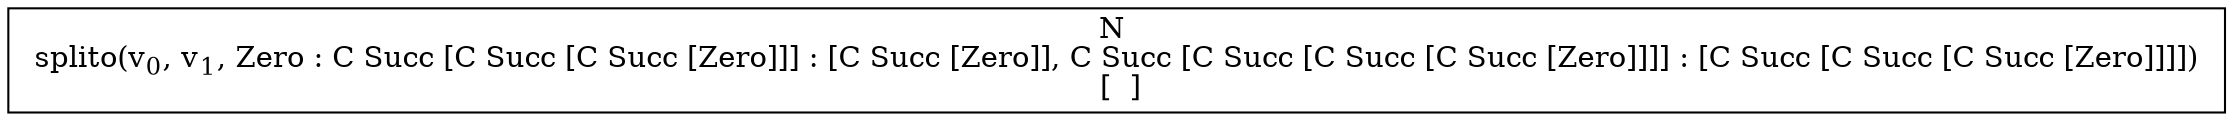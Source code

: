 digraph {
    graph [rankdir=TB
          ,bgcolor=transparent];
    node [shape=box
         ,fillcolor=white
         ,style=filled];
    0 [label=<N <BR/> splito(v<SUB>0</SUB>, v<SUB>1</SUB>, Zero : C Succ [C Succ [C Succ [Zero]]] : [C Succ [Zero]], C Succ [C Succ [C Succ [C Succ [Zero]]]] : [C Succ [C Succ [C Succ [Zero]]]]) <BR/>  [  ] >];
}